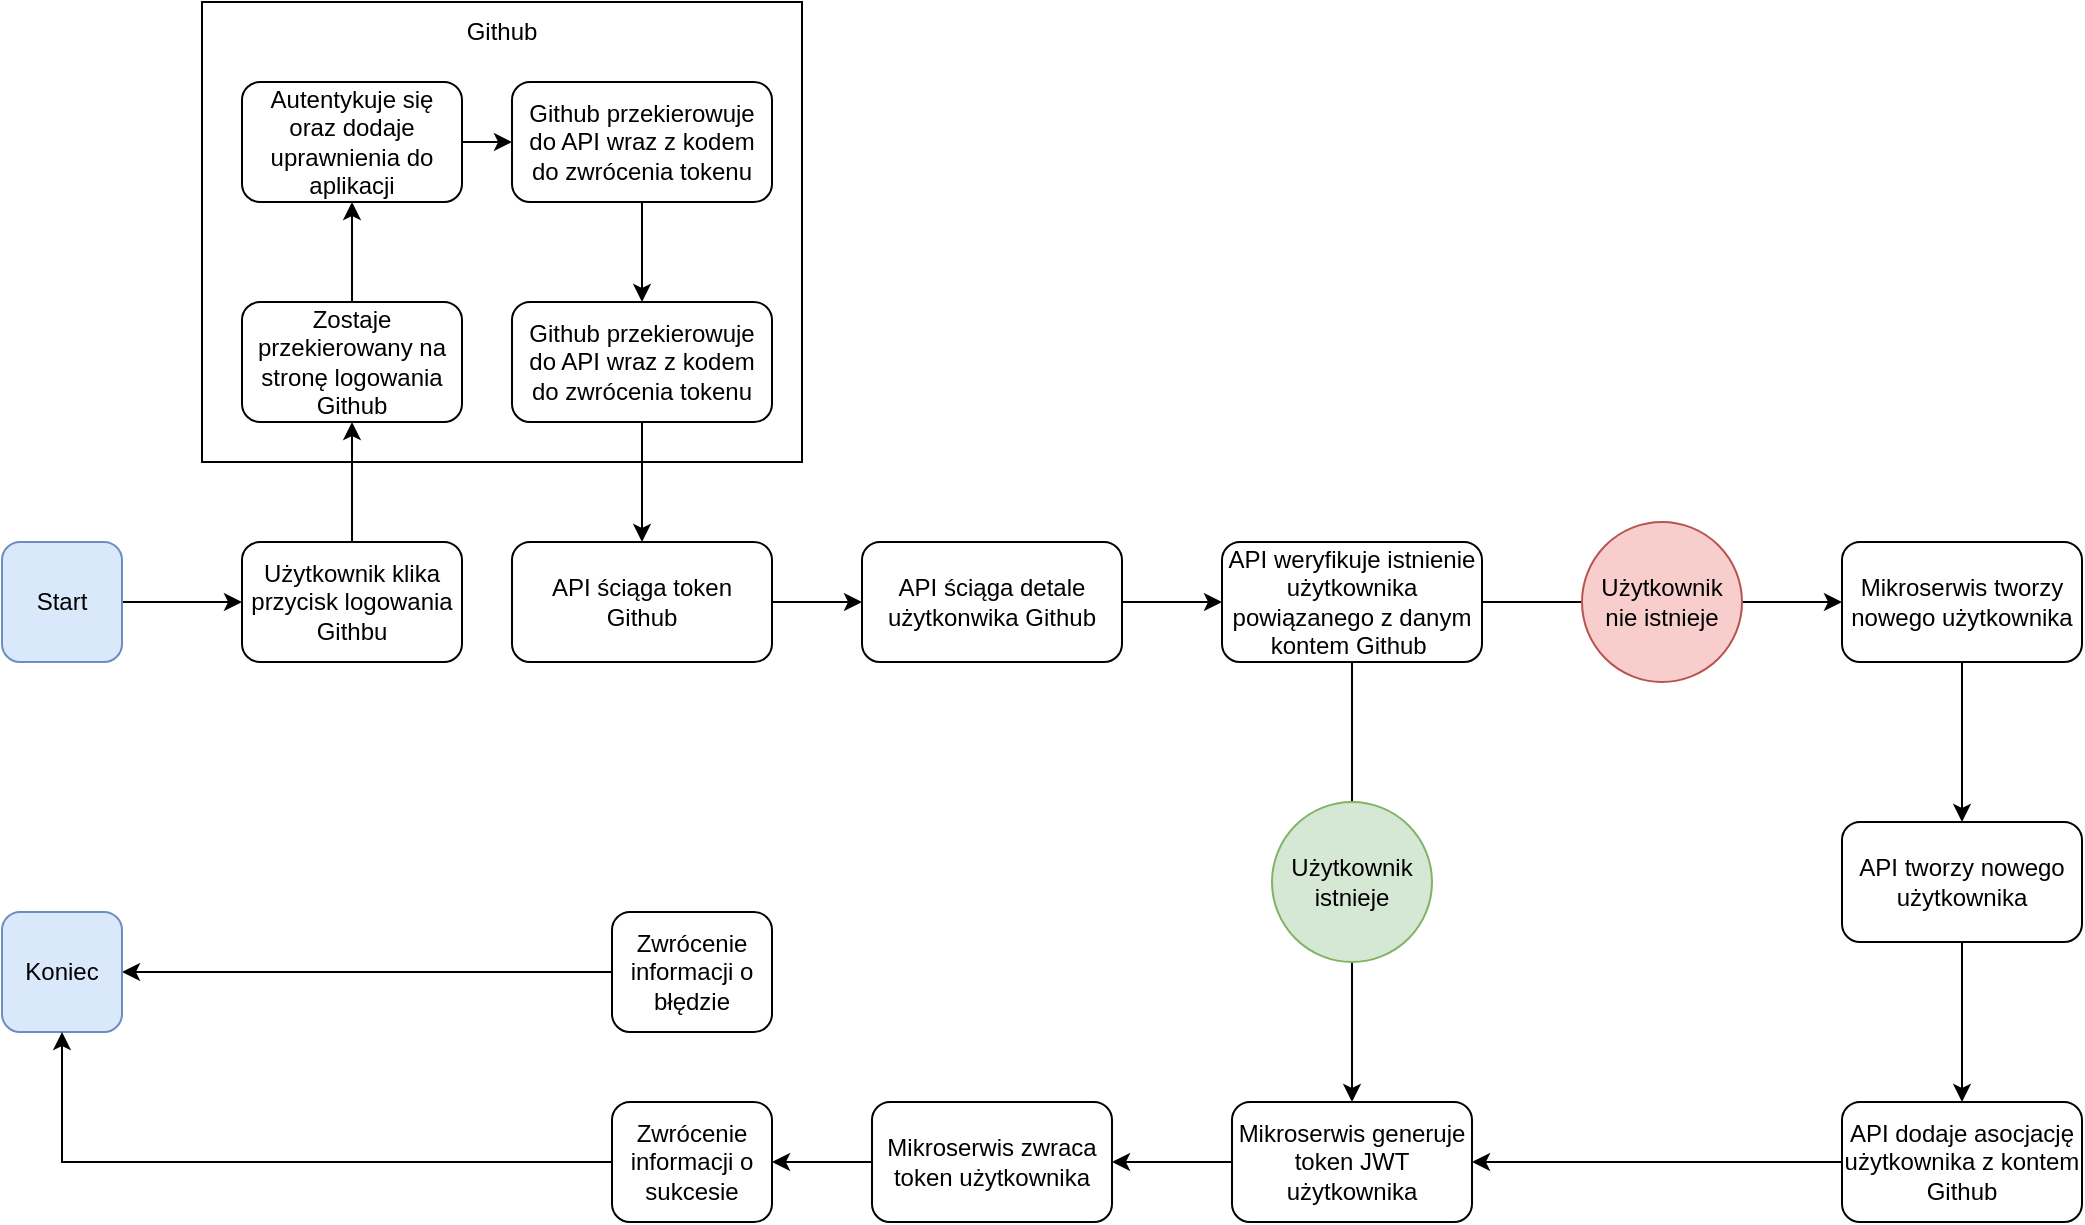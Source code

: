 <mxfile version="18.0.1" type="device"><diagram id="aboKpNu7S6qt1W7WM247" name="Strona-1"><mxGraphModel dx="1102" dy="857" grid="1" gridSize="10" guides="1" tooltips="1" connect="1" arrows="1" fold="1" page="1" pageScale="1" pageWidth="827" pageHeight="1169" math="0" shadow="0"><root><mxCell id="0"/><mxCell id="1" parent="0"/><mxCell id="HZkKqLr0h6OazIS3JXcC-30" value="" style="rounded=0;whiteSpace=wrap;html=1;" parent="1" vertex="1"><mxGeometry x="150" y="70" width="300" height="230" as="geometry"/></mxCell><mxCell id="9Ylgt-4jLfKObxe_HsDK-3" style="edgeStyle=orthogonalEdgeStyle;rounded=0;orthogonalLoop=1;jettySize=auto;html=1;exitX=1;exitY=0.5;exitDx=0;exitDy=0;entryX=0;entryY=0.5;entryDx=0;entryDy=0;" parent="1" source="9Ylgt-4jLfKObxe_HsDK-1" target="9Ylgt-4jLfKObxe_HsDK-2" edge="1"><mxGeometry relative="1" as="geometry"/></mxCell><mxCell id="9Ylgt-4jLfKObxe_HsDK-1" value="Start" style="rounded=1;whiteSpace=wrap;html=1;fillColor=#dae8fc;strokeColor=#6c8ebf;" parent="1" vertex="1"><mxGeometry x="50" y="340" width="60" height="60" as="geometry"/></mxCell><mxCell id="HZkKqLr0h6OazIS3JXcC-7" style="edgeStyle=orthogonalEdgeStyle;rounded=0;orthogonalLoop=1;jettySize=auto;html=1;exitX=0.5;exitY=0;exitDx=0;exitDy=0;entryX=0.5;entryY=1;entryDx=0;entryDy=0;" parent="1" source="9Ylgt-4jLfKObxe_HsDK-2" target="HZkKqLr0h6OazIS3JXcC-1" edge="1"><mxGeometry relative="1" as="geometry"/></mxCell><mxCell id="9Ylgt-4jLfKObxe_HsDK-2" value="Użytkownik klika przycisk logowania Githbu" style="rounded=1;whiteSpace=wrap;html=1;" parent="1" vertex="1"><mxGeometry x="170" y="340" width="110" height="60" as="geometry"/></mxCell><mxCell id="9Ylgt-4jLfKObxe_HsDK-9" style="edgeStyle=orthogonalEdgeStyle;rounded=0;orthogonalLoop=1;jettySize=auto;html=1;exitX=0;exitY=0.5;exitDx=0;exitDy=0;entryX=1;entryY=0.5;entryDx=0;entryDy=0;" parent="1" source="9Ylgt-4jLfKObxe_HsDK-6" target="9Ylgt-4jLfKObxe_HsDK-7" edge="1"><mxGeometry relative="1" as="geometry"/></mxCell><mxCell id="9Ylgt-4jLfKObxe_HsDK-6" value="Zwrócenie informacji o błędzie" style="rounded=1;whiteSpace=wrap;html=1;" parent="1" vertex="1"><mxGeometry x="355" y="525" width="80" height="60" as="geometry"/></mxCell><mxCell id="9Ylgt-4jLfKObxe_HsDK-7" value="Koniec" style="rounded=1;whiteSpace=wrap;html=1;fillColor=#dae8fc;strokeColor=#6c8ebf;" parent="1" vertex="1"><mxGeometry x="50" y="525" width="60" height="60" as="geometry"/></mxCell><mxCell id="9Ylgt-4jLfKObxe_HsDK-38" style="edgeStyle=orthogonalEdgeStyle;rounded=0;orthogonalLoop=1;jettySize=auto;html=1;exitX=0;exitY=0.5;exitDx=0;exitDy=0;entryX=1;entryY=0.5;entryDx=0;entryDy=0;" parent="1" source="9Ylgt-4jLfKObxe_HsDK-34" target="9Ylgt-4jLfKObxe_HsDK-37" edge="1"><mxGeometry relative="1" as="geometry"/></mxCell><mxCell id="9Ylgt-4jLfKObxe_HsDK-34" value="Mikroserwis zwraca token użytkownika" style="rounded=1;whiteSpace=wrap;html=1;" parent="1" vertex="1"><mxGeometry x="485" y="620" width="120" height="60" as="geometry"/></mxCell><mxCell id="9Ylgt-4jLfKObxe_HsDK-40" style="edgeStyle=orthogonalEdgeStyle;rounded=0;orthogonalLoop=1;jettySize=auto;html=1;exitX=0;exitY=0.5;exitDx=0;exitDy=0;entryX=0.5;entryY=1;entryDx=0;entryDy=0;" parent="1" source="9Ylgt-4jLfKObxe_HsDK-37" target="9Ylgt-4jLfKObxe_HsDK-7" edge="1"><mxGeometry relative="1" as="geometry"/></mxCell><mxCell id="9Ylgt-4jLfKObxe_HsDK-37" value="Zwrócenie informacji o sukcesie" style="rounded=1;whiteSpace=wrap;html=1;" parent="1" vertex="1"><mxGeometry x="355" y="620" width="80" height="60" as="geometry"/></mxCell><mxCell id="HZkKqLr0h6OazIS3JXcC-9" style="edgeStyle=orthogonalEdgeStyle;rounded=0;orthogonalLoop=1;jettySize=auto;html=1;exitX=0.5;exitY=0;exitDx=0;exitDy=0;entryX=0.5;entryY=1;entryDx=0;entryDy=0;" parent="1" source="HZkKqLr0h6OazIS3JXcC-1" target="HZkKqLr0h6OazIS3JXcC-2" edge="1"><mxGeometry relative="1" as="geometry"/></mxCell><mxCell id="HZkKqLr0h6OazIS3JXcC-1" value="Zostaje przekierowany na stronę logowania Github" style="rounded=1;whiteSpace=wrap;html=1;" parent="1" vertex="1"><mxGeometry x="170" y="220" width="110" height="60" as="geometry"/></mxCell><mxCell id="HZkKqLr0h6OazIS3JXcC-10" style="edgeStyle=orthogonalEdgeStyle;rounded=0;orthogonalLoop=1;jettySize=auto;html=1;exitX=1;exitY=0.5;exitDx=0;exitDy=0;entryX=0;entryY=0.5;entryDx=0;entryDy=0;" parent="1" source="HZkKqLr0h6OazIS3JXcC-2" target="HZkKqLr0h6OazIS3JXcC-3" edge="1"><mxGeometry relative="1" as="geometry"/></mxCell><mxCell id="HZkKqLr0h6OazIS3JXcC-2" value="Autentykuje się oraz dodaje uprawnienia do aplikacji" style="rounded=1;whiteSpace=wrap;html=1;" parent="1" vertex="1"><mxGeometry x="170" y="110" width="110" height="60" as="geometry"/></mxCell><mxCell id="HZkKqLr0h6OazIS3JXcC-11" style="edgeStyle=orthogonalEdgeStyle;rounded=0;orthogonalLoop=1;jettySize=auto;html=1;exitX=0.5;exitY=1;exitDx=0;exitDy=0;entryX=0.5;entryY=0;entryDx=0;entryDy=0;" parent="1" source="HZkKqLr0h6OazIS3JXcC-3" target="HZkKqLr0h6OazIS3JXcC-4" edge="1"><mxGeometry relative="1" as="geometry"/></mxCell><mxCell id="HZkKqLr0h6OazIS3JXcC-3" value="Github przekierowuje do API wraz z kodem do zwrócenia tokenu" style="rounded=1;whiteSpace=wrap;html=1;" parent="1" vertex="1"><mxGeometry x="305" y="110" width="130" height="60" as="geometry"/></mxCell><mxCell id="HZkKqLr0h6OazIS3JXcC-12" style="edgeStyle=orthogonalEdgeStyle;rounded=0;orthogonalLoop=1;jettySize=auto;html=1;exitX=0.5;exitY=1;exitDx=0;exitDy=0;entryX=0.5;entryY=0;entryDx=0;entryDy=0;" parent="1" source="HZkKqLr0h6OazIS3JXcC-4" target="HZkKqLr0h6OazIS3JXcC-5" edge="1"><mxGeometry relative="1" as="geometry"/></mxCell><mxCell id="HZkKqLr0h6OazIS3JXcC-4" value="Github przekierowuje do API wraz z kodem do zwrócenia tokenu" style="rounded=1;whiteSpace=wrap;html=1;" parent="1" vertex="1"><mxGeometry x="305" y="220" width="130" height="60" as="geometry"/></mxCell><mxCell id="HZkKqLr0h6OazIS3JXcC-13" style="edgeStyle=orthogonalEdgeStyle;rounded=0;orthogonalLoop=1;jettySize=auto;html=1;exitX=1;exitY=0.5;exitDx=0;exitDy=0;entryX=0;entryY=0.5;entryDx=0;entryDy=0;" parent="1" source="HZkKqLr0h6OazIS3JXcC-5" target="HZkKqLr0h6OazIS3JXcC-6" edge="1"><mxGeometry relative="1" as="geometry"/></mxCell><mxCell id="HZkKqLr0h6OazIS3JXcC-5" value="API ściąga token Github" style="rounded=1;whiteSpace=wrap;html=1;" parent="1" vertex="1"><mxGeometry x="305" y="340" width="130" height="60" as="geometry"/></mxCell><mxCell id="HZkKqLr0h6OazIS3JXcC-15" style="edgeStyle=orthogonalEdgeStyle;rounded=0;orthogonalLoop=1;jettySize=auto;html=1;exitX=1;exitY=0.5;exitDx=0;exitDy=0;entryX=0;entryY=0.5;entryDx=0;entryDy=0;" parent="1" source="HZkKqLr0h6OazIS3JXcC-6" target="HZkKqLr0h6OazIS3JXcC-14" edge="1"><mxGeometry relative="1" as="geometry"/></mxCell><mxCell id="HZkKqLr0h6OazIS3JXcC-6" value="API ściąga detale użytkonwika Github" style="rounded=1;whiteSpace=wrap;html=1;" parent="1" vertex="1"><mxGeometry x="480" y="340" width="130" height="60" as="geometry"/></mxCell><mxCell id="HZkKqLr0h6OazIS3JXcC-19" style="edgeStyle=orthogonalEdgeStyle;rounded=0;orthogonalLoop=1;jettySize=auto;html=1;exitX=0.5;exitY=1;exitDx=0;exitDy=0;entryX=0.5;entryY=0;entryDx=0;entryDy=0;" parent="1" source="HZkKqLr0h6OazIS3JXcC-14" target="HZkKqLr0h6OazIS3JXcC-16" edge="1"><mxGeometry relative="1" as="geometry"/></mxCell><mxCell id="HZkKqLr0h6OazIS3JXcC-22" style="edgeStyle=orthogonalEdgeStyle;rounded=0;orthogonalLoop=1;jettySize=auto;html=1;exitX=1;exitY=0.5;exitDx=0;exitDy=0;entryX=0;entryY=0.5;entryDx=0;entryDy=0;" parent="1" source="HZkKqLr0h6OazIS3JXcC-14" target="HZkKqLr0h6OazIS3JXcC-21" edge="1"><mxGeometry relative="1" as="geometry"/></mxCell><mxCell id="HZkKqLr0h6OazIS3JXcC-14" value="API weryfikuje istnienie użytkownika powiązanego z danym kontem Github&amp;nbsp;" style="rounded=1;whiteSpace=wrap;html=1;" parent="1" vertex="1"><mxGeometry x="660" y="340" width="130" height="60" as="geometry"/></mxCell><mxCell id="HZkKqLr0h6OazIS3JXcC-17" style="edgeStyle=orthogonalEdgeStyle;rounded=0;orthogonalLoop=1;jettySize=auto;html=1;exitX=0;exitY=0.5;exitDx=0;exitDy=0;entryX=1;entryY=0.5;entryDx=0;entryDy=0;" parent="1" source="HZkKqLr0h6OazIS3JXcC-16" target="9Ylgt-4jLfKObxe_HsDK-34" edge="1"><mxGeometry relative="1" as="geometry"/></mxCell><mxCell id="HZkKqLr0h6OazIS3JXcC-16" value="Mikroserwis generuje token JWT użytkownika" style="rounded=1;whiteSpace=wrap;html=1;" parent="1" vertex="1"><mxGeometry x="665" y="620" width="120" height="60" as="geometry"/></mxCell><mxCell id="HZkKqLr0h6OazIS3JXcC-18" value="Użytkownik istnieje" style="ellipse;whiteSpace=wrap;html=1;fillColor=#d5e8d4;strokeColor=#82b366;" parent="1" vertex="1"><mxGeometry x="685" y="470" width="80" height="80" as="geometry"/></mxCell><mxCell id="HZkKqLr0h6OazIS3JXcC-20" value="Użytkownik nie istnieje" style="ellipse;whiteSpace=wrap;html=1;aspect=fixed;fillColor=#f8cecc;strokeColor=#b85450;" parent="1" vertex="1"><mxGeometry x="840" y="330" width="80" height="80" as="geometry"/></mxCell><mxCell id="HZkKqLr0h6OazIS3JXcC-25" style="edgeStyle=orthogonalEdgeStyle;rounded=0;orthogonalLoop=1;jettySize=auto;html=1;exitX=0.5;exitY=1;exitDx=0;exitDy=0;" parent="1" source="HZkKqLr0h6OazIS3JXcC-21" edge="1"><mxGeometry relative="1" as="geometry"><mxPoint x="1030" y="480" as="targetPoint"/></mxGeometry></mxCell><mxCell id="HZkKqLr0h6OazIS3JXcC-21" value="Mikroserwis tworzy nowego użytkownika" style="rounded=1;whiteSpace=wrap;html=1;" parent="1" vertex="1"><mxGeometry x="970" y="340" width="120" height="60" as="geometry"/></mxCell><mxCell id="HZkKqLr0h6OazIS3JXcC-28" style="edgeStyle=orthogonalEdgeStyle;rounded=0;orthogonalLoop=1;jettySize=auto;html=1;exitX=0.5;exitY=1;exitDx=0;exitDy=0;entryX=0.5;entryY=0;entryDx=0;entryDy=0;" parent="1" source="HZkKqLr0h6OazIS3JXcC-26" target="HZkKqLr0h6OazIS3JXcC-27" edge="1"><mxGeometry relative="1" as="geometry"/></mxCell><mxCell id="HZkKqLr0h6OazIS3JXcC-26" value="API tworzy nowego użytkownika" style="rounded=1;whiteSpace=wrap;html=1;" parent="1" vertex="1"><mxGeometry x="970" y="480" width="120" height="60" as="geometry"/></mxCell><mxCell id="HZkKqLr0h6OazIS3JXcC-29" style="edgeStyle=orthogonalEdgeStyle;rounded=0;orthogonalLoop=1;jettySize=auto;html=1;exitX=0;exitY=0.5;exitDx=0;exitDy=0;entryX=1;entryY=0.5;entryDx=0;entryDy=0;" parent="1" source="HZkKqLr0h6OazIS3JXcC-27" target="HZkKqLr0h6OazIS3JXcC-16" edge="1"><mxGeometry relative="1" as="geometry"/></mxCell><mxCell id="HZkKqLr0h6OazIS3JXcC-27" value="API dodaje asocjację użytkownika z kontem Github" style="rounded=1;whiteSpace=wrap;html=1;" parent="1" vertex="1"><mxGeometry x="970" y="620" width="120" height="60" as="geometry"/></mxCell><mxCell id="HZkKqLr0h6OazIS3JXcC-31" value="Github" style="text;html=1;strokeColor=none;fillColor=none;align=center;verticalAlign=middle;whiteSpace=wrap;rounded=0;" parent="1" vertex="1"><mxGeometry x="270" y="70" width="60" height="30" as="geometry"/></mxCell></root></mxGraphModel></diagram></mxfile>